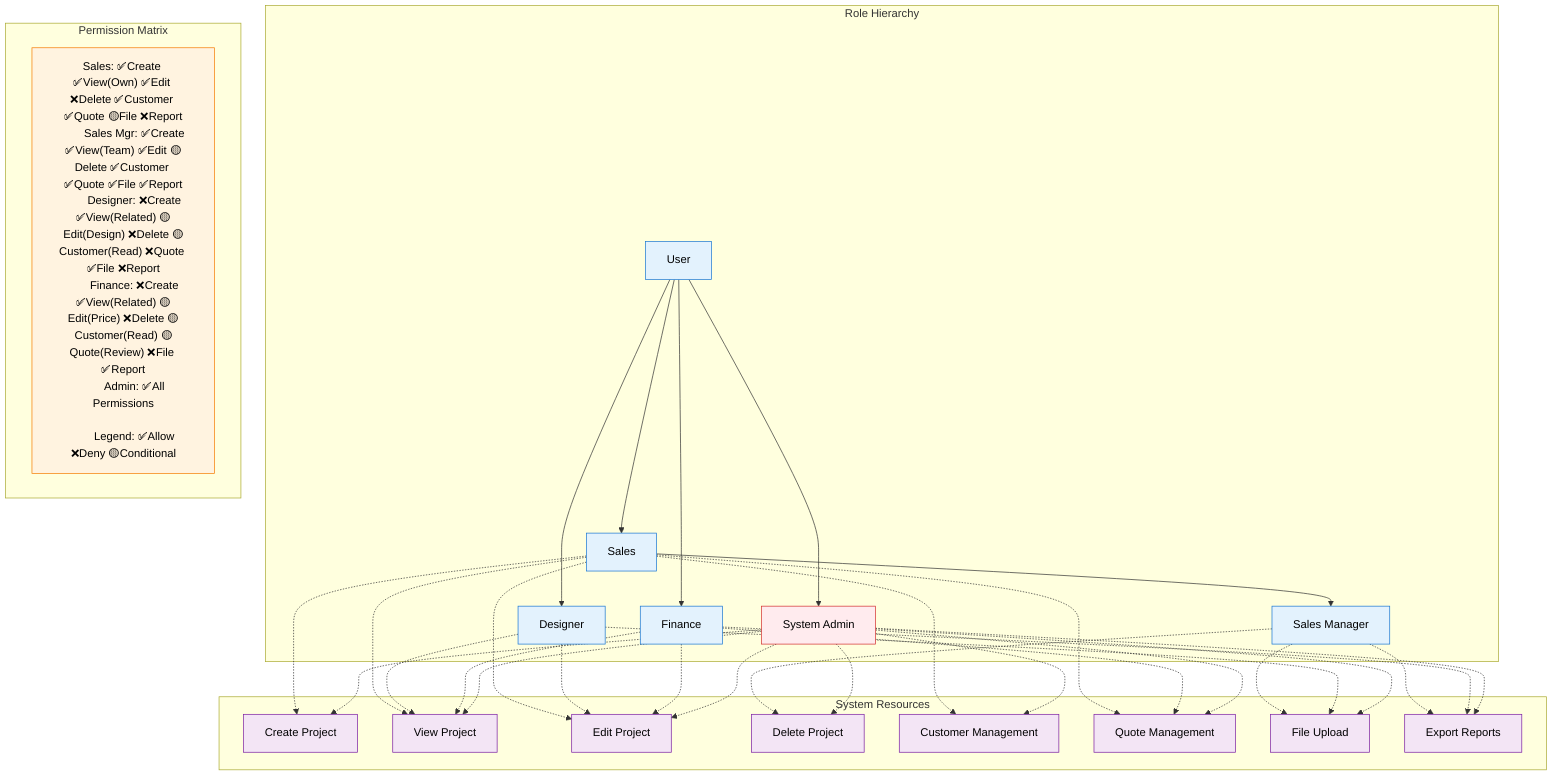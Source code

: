 graph TB
    %% Role Inheritance
    subgraph roles ["Role Hierarchy"]
        USER[User]
        SALES[Sales]
        SALES_MGR[Sales Manager]
        DESIGNER[Designer]
        FINANCE[Finance]
        ADMIN[System Admin]

        USER --> SALES
        SALES --> SALES_MGR
        USER --> DESIGNER
        USER --> FINANCE
        USER --> ADMIN
    end

    %% System Resources
    subgraph resources ["System Resources"]
        PROJECT_CREATE[Create Project]
        PROJECT_VIEW[View Project]
        PROJECT_EDIT[Edit Project]
        PROJECT_DELETE[Delete Project]
        CUSTOMER_MGMT[Customer Management]
        QUOTE_EDIT[Quote Management]
        FILE_UPLOAD[File Upload]
        REPORT_EXPORT[Export Reports]
    end

    %% Permission Matrix
    subgraph permissions ["Permission Matrix"]
        PERM_MATRIX["
        Sales: ✅Create ✅View(Own) ✅Edit ❌Delete ✅Customer ✅Quote 🟡File ❌Report
        Sales Mgr: ✅Create ✅View(Team) ✅Edit 🟡Delete ✅Customer ✅Quote ✅File ✅Report
        Designer: ❌Create ✅View(Related) 🟡Edit(Design) ❌Delete 🟡Customer(Read) ❌Quote ✅File ❌Report
        Finance: ❌Create ✅View(Related) 🟡Edit(Price) ❌Delete 🟡Customer(Read) 🟡Quote(Review) ❌File ✅Report
        Admin: ✅All Permissions

        Legend: ✅Allow ❌Deny 🟡Conditional
        "]
    end

    %% Sales Permissions
    SALES -.-> PROJECT_CREATE
    SALES -.-> PROJECT_VIEW
    SALES -.-> PROJECT_EDIT
    SALES -.-> CUSTOMER_MGMT
    SALES -.-> QUOTE_EDIT

    %% Sales Manager Permissions (Inherits + Extended)
    SALES_MGR -.-> PROJECT_DELETE
    SALES_MGR -.-> FILE_UPLOAD
    SALES_MGR -.-> REPORT_EXPORT

    %% Designer Permissions
    DESIGNER -.-> PROJECT_VIEW
    DESIGNER -.-> PROJECT_EDIT
    DESIGNER -.-> FILE_UPLOAD

    %% Finance Permissions
    FINANCE -.-> PROJECT_VIEW
    FINANCE -.-> PROJECT_EDIT
    FINANCE -.-> QUOTE_EDIT
    FINANCE -.-> REPORT_EXPORT

    %% Admin Permissions (All)
    ADMIN -.-> PROJECT_CREATE
    ADMIN -.-> PROJECT_VIEW
    ADMIN -.-> PROJECT_EDIT
    ADMIN -.-> PROJECT_DELETE
    ADMIN -.-> CUSTOMER_MGMT
    ADMIN -.-> QUOTE_EDIT
    ADMIN -.-> FILE_UPLOAD
    ADMIN -.-> REPORT_EXPORT

    %% Styling
    classDef roleNode fill:#e3f2fd,stroke:#1976d2,color:#000
    classDef resourceNode fill:#f3e5f5,stroke:#7b1fa2,color:#000
    classDef adminNode fill:#ffebee,stroke:#d32f2f,color:#000
    classDef matrixNode fill:#fff3e0,stroke:#f57c00,color:#000

    class USER,SALES,SALES_MGR,DESIGNER,FINANCE roleNode
    class PROJECT_CREATE,PROJECT_VIEW,PROJECT_EDIT,PROJECT_DELETE,CUSTOMER_MGMT,QUOTE_EDIT,FILE_UPLOAD,REPORT_EXPORT resourceNode
    class ADMIN adminNode
    class PERM_MATRIX matrixNode